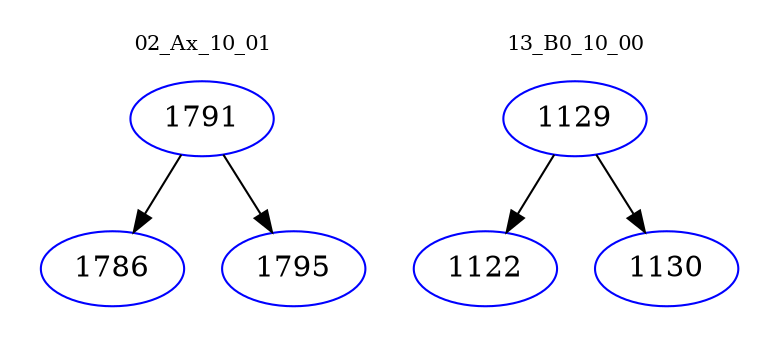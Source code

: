 digraph{
subgraph cluster_0 {
color = white
label = "02_Ax_10_01";
fontsize=10;
T0_1791 [label="1791", color="blue"]
T0_1791 -> T0_1786 [color="black"]
T0_1786 [label="1786", color="blue"]
T0_1791 -> T0_1795 [color="black"]
T0_1795 [label="1795", color="blue"]
}
subgraph cluster_1 {
color = white
label = "13_B0_10_00";
fontsize=10;
T1_1129 [label="1129", color="blue"]
T1_1129 -> T1_1122 [color="black"]
T1_1122 [label="1122", color="blue"]
T1_1129 -> T1_1130 [color="black"]
T1_1130 [label="1130", color="blue"]
}
}

